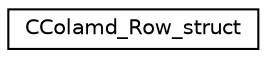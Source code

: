 digraph "Graphical Class Hierarchy"
{
 // INTERACTIVE_SVG=YES
  edge [fontname="Helvetica",fontsize="10",labelfontname="Helvetica",labelfontsize="10"];
  node [fontname="Helvetica",fontsize="10",shape=record];
  rankdir="LR";
  Node1 [label="CColamd_Row_struct",height=0.2,width=0.4,color="black", fillcolor="white", style="filled",URL="$struct_c_colamd___row__struct.html"];
}

